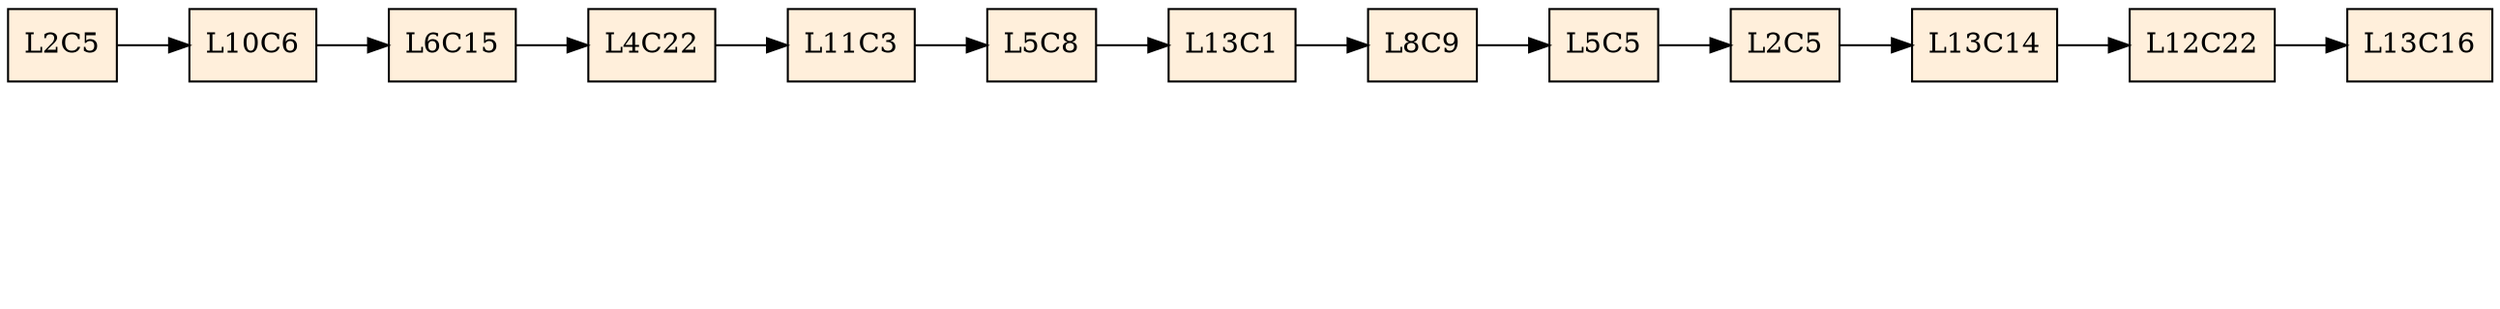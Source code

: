 digraph List {
rankdir=LR;
node [shape = record, color=black, style=filled, fillcolor=antiquewhite1];Inicio [shape = plaintext,fillcolor=white,label= ""];Final [shape = plaintext,fillcolor=white,label= ""];
Node0[label="L2C5"];
Node1[label="L10C6"];
Node2[label="L6C15"];
Node3[label="L4C22"];
Node4[label="L11C3"];
Node5[label="L5C8"];
Node6[label="L13C1"];
Node7[label="L8C9"];
Node8[label="L5C5"];
Node9[label="L2C5"];
Node10[label="L13C14"];
Node11[label="L12C22"];
Node12[label="L13C16"];
Node0->Node1;
Node1->Node2;
Node2->Node3;
Node3->Node4;
Node4->Node5;
Node5->Node6;
Node6->Node7;
Node7->Node8;
Node8->Node9;
Node9->Node10;
Node10->Node11;
Node11->Node12;

}
